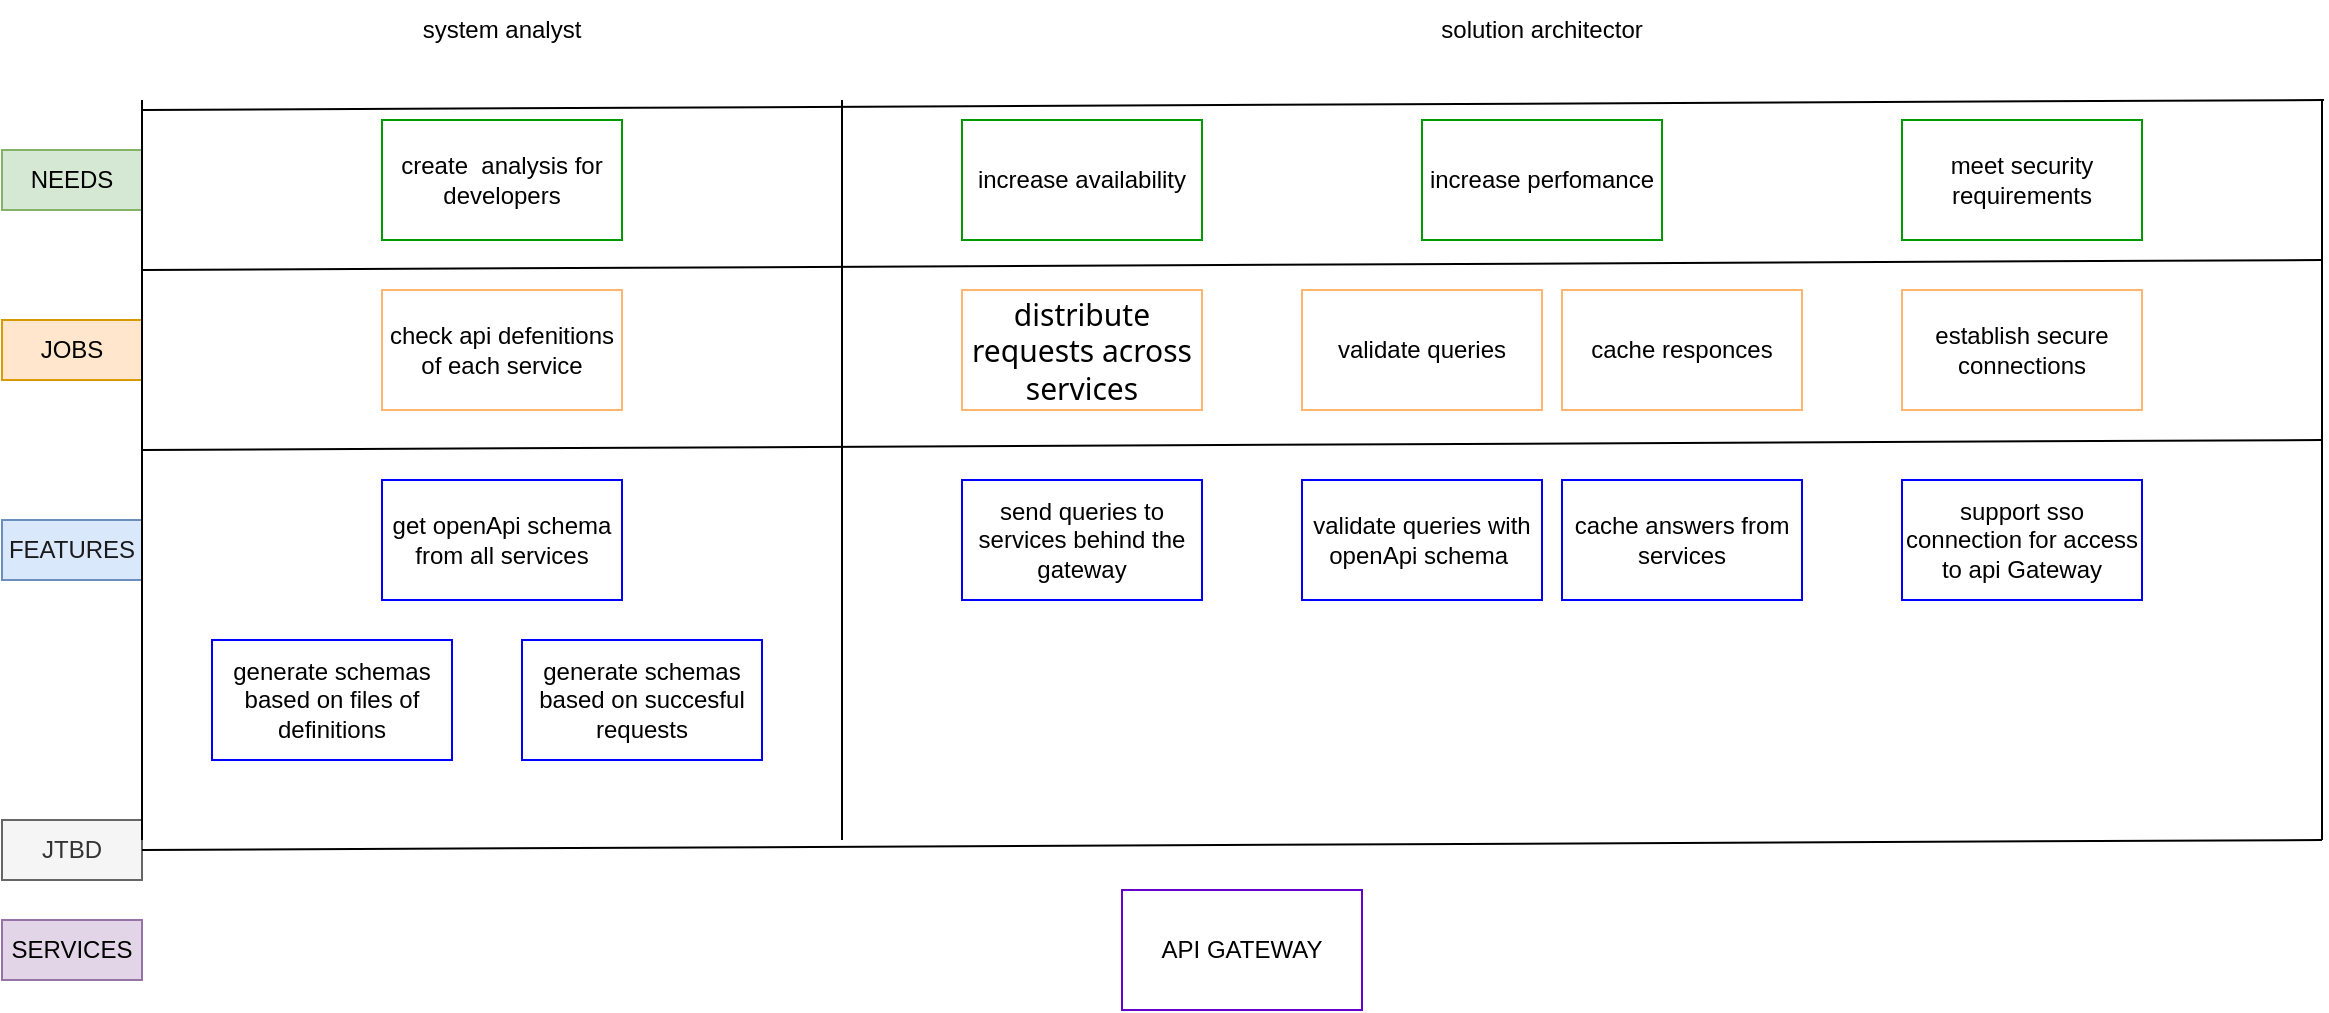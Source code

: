 <?xml version="1.0" encoding="UTF-8"?>
<mxfile version="24.8.0">
  <diagram name="Страница — 1" id="7UX350dqCTHQ7rRjySeL">
    <mxGraphModel dx="1710" dy="972" grid="1" gridSize="10" guides="1" tooltips="1" connect="1" arrows="1" fold="1" page="1" pageScale="1" pageWidth="827" pageHeight="1169" math="0" shadow="0">
      <root>
        <mxCell id="0" />
        <mxCell id="1" parent="0" />
        <mxCell id="VIZpdqTGnJSSWi0GfuC7-1" value="create&amp;nbsp; analysis for developers" style="rounded=0;whiteSpace=wrap;html=1;strokeColor=#009900;" parent="1" vertex="1">
          <mxGeometry x="270" y="140" width="120" height="60" as="geometry" />
        </mxCell>
        <mxCell id="VIZpdqTGnJSSWi0GfuC7-2" value="NEEDS" style="text;html=1;align=center;verticalAlign=middle;whiteSpace=wrap;rounded=0;fillColor=#d5e8d4;strokeColor=#82b366;" parent="1" vertex="1">
          <mxGeometry x="80" y="155" width="70" height="30" as="geometry" />
        </mxCell>
        <mxCell id="VIZpdqTGnJSSWi0GfuC7-4" value="check api defenitions of each service" style="rounded=0;whiteSpace=wrap;html=1;strokeColor=#FFB570;" parent="1" vertex="1">
          <mxGeometry x="270" y="225" width="120" height="60" as="geometry" />
        </mxCell>
        <mxCell id="VIZpdqTGnJSSWi0GfuC7-6" value="&lt;font color=&quot;#1a1a1a&quot;&gt;FEATURES&lt;/font&gt;" style="text;html=1;align=center;verticalAlign=middle;whiteSpace=wrap;rounded=0;fillColor=#dae8fc;strokeColor=#6c8ebf;" parent="1" vertex="1">
          <mxGeometry x="80" y="340" width="70" height="30" as="geometry" />
        </mxCell>
        <mxCell id="VIZpdqTGnJSSWi0GfuC7-8" value="&lt;span style=&quot;font-family: system-ui, -apple-system, &amp;quot;system-ui&amp;quot;, Roboto, &amp;quot;Apple Color Emoji&amp;quot;, &amp;quot;Helvetica Neue&amp;quot;, sans-serif; font-size: 15px; text-align: start; white-space-collapse: preserve; background-color: rgb(255, 255, 255);&quot;&gt;distribute requests across services&lt;/span&gt;" style="rounded=0;whiteSpace=wrap;html=1;strokeColor=#FFB570;" parent="1" vertex="1">
          <mxGeometry x="560" y="225" width="120" height="60" as="geometry" />
        </mxCell>
        <mxCell id="VIZpdqTGnJSSWi0GfuC7-9" value="" style="endArrow=none;html=1;rounded=0;" parent="1" edge="1">
          <mxGeometry width="50" height="50" relative="1" as="geometry">
            <mxPoint x="500" y="500" as="sourcePoint" />
            <mxPoint x="500" y="130" as="targetPoint" />
          </mxGeometry>
        </mxCell>
        <mxCell id="VIZpdqTGnJSSWi0GfuC7-10" value="JOBS" style="text;html=1;align=center;verticalAlign=middle;whiteSpace=wrap;rounded=0;fillColor=#ffe6cc;strokeColor=#d79b00;" parent="1" vertex="1">
          <mxGeometry x="80" y="240" width="70" height="30" as="geometry" />
        </mxCell>
        <mxCell id="VIZpdqTGnJSSWi0GfuC7-11" value="generate schemas based on files of definitions" style="rounded=0;whiteSpace=wrap;html=1;strokeColor=#0000FF;" parent="1" vertex="1">
          <mxGeometry x="185" y="400" width="120" height="60" as="geometry" />
        </mxCell>
        <mxCell id="VIZpdqTGnJSSWi0GfuC7-12" value="validate queries" style="rounded=0;whiteSpace=wrap;html=1;strokeColor=#FFB570;" parent="1" vertex="1">
          <mxGeometry x="730" y="225" width="120" height="60" as="geometry" />
        </mxCell>
        <mxCell id="VIZpdqTGnJSSWi0GfuC7-13" value="send queries to services behind the gateway" style="rounded=0;whiteSpace=wrap;html=1;strokeColor=#0000FF;" parent="1" vertex="1">
          <mxGeometry x="560" y="320" width="120" height="60" as="geometry" />
        </mxCell>
        <mxCell id="VIZpdqTGnJSSWi0GfuC7-14" value="cache answers from services" style="rounded=0;whiteSpace=wrap;html=1;strokeColor=#0000FF;" parent="1" vertex="1">
          <mxGeometry x="860" y="320" width="120" height="60" as="geometry" />
        </mxCell>
        <mxCell id="VIZpdqTGnJSSWi0GfuC7-15" value="support sso connection for access to api Gateway" style="rounded=0;whiteSpace=wrap;html=1;strokeColor=#0000FF;" parent="1" vertex="1">
          <mxGeometry x="1030" y="320" width="120" height="60" as="geometry" />
        </mxCell>
        <mxCell id="VIZpdqTGnJSSWi0GfuC7-18" value="JTBD" style="text;html=1;align=center;verticalAlign=middle;whiteSpace=wrap;rounded=0;fillColor=#f5f5f5;fontColor=#333333;strokeColor=#666666;" parent="1" vertex="1">
          <mxGeometry x="80" y="490" width="70" height="30" as="geometry" />
        </mxCell>
        <mxCell id="VIZpdqTGnJSSWi0GfuC7-19" value="" style="endArrow=none;html=1;rounded=0;exitX=1;exitY=0.5;exitDx=0;exitDy=0;" parent="1" source="VIZpdqTGnJSSWi0GfuC7-18" edge="1">
          <mxGeometry width="50" height="50" relative="1" as="geometry">
            <mxPoint x="570" y="490" as="sourcePoint" />
            <mxPoint x="1240" y="500" as="targetPoint" />
          </mxGeometry>
        </mxCell>
        <mxCell id="uNca7JYbayWWrSD7GeUW-1" value="get openApi schema from all services" style="rounded=0;whiteSpace=wrap;html=1;strokeColor=#0000FF;" parent="1" vertex="1">
          <mxGeometry x="270" y="320" width="120" height="60" as="geometry" />
        </mxCell>
        <mxCell id="uNca7JYbayWWrSD7GeUW-2" value="system analyst" style="text;html=1;align=center;verticalAlign=middle;whiteSpace=wrap;rounded=0;" parent="1" vertex="1">
          <mxGeometry x="265" y="80" width="130" height="30" as="geometry" />
        </mxCell>
        <mxCell id="uNca7JYbayWWrSD7GeUW-3" value="solution architector" style="text;html=1;align=center;verticalAlign=middle;whiteSpace=wrap;rounded=0;" parent="1" vertex="1">
          <mxGeometry x="785" y="80" width="130" height="30" as="geometry" />
        </mxCell>
        <mxCell id="uNca7JYbayWWrSD7GeUW-5" value="increase availability" style="rounded=0;whiteSpace=wrap;html=1;strokeColor=#009900;" parent="1" vertex="1">
          <mxGeometry x="560" y="140" width="120" height="60" as="geometry" />
        </mxCell>
        <mxCell id="uNca7JYbayWWrSD7GeUW-6" value="" style="endArrow=none;html=1;rounded=0;" parent="1" edge="1">
          <mxGeometry width="50" height="50" relative="1" as="geometry">
            <mxPoint x="1240" y="500" as="sourcePoint" />
            <mxPoint x="1240" y="130" as="targetPoint" />
          </mxGeometry>
        </mxCell>
        <mxCell id="uNca7JYbayWWrSD7GeUW-7" value="" style="endArrow=none;html=1;rounded=0;" parent="1" edge="1">
          <mxGeometry width="50" height="50" relative="1" as="geometry">
            <mxPoint x="150" y="215" as="sourcePoint" />
            <mxPoint x="1240" y="210" as="targetPoint" />
          </mxGeometry>
        </mxCell>
        <mxCell id="uNca7JYbayWWrSD7GeUW-8" value="increase perfomance" style="rounded=0;whiteSpace=wrap;html=1;strokeColor=#009900;" parent="1" vertex="1">
          <mxGeometry x="790" y="140" width="120" height="60" as="geometry" />
        </mxCell>
        <mxCell id="uNca7JYbayWWrSD7GeUW-9" value="cache responces" style="rounded=0;whiteSpace=wrap;html=1;strokeColor=#FFB570;" parent="1" vertex="1">
          <mxGeometry x="860" y="225" width="120" height="60" as="geometry" />
        </mxCell>
        <mxCell id="uNca7JYbayWWrSD7GeUW-10" value="" style="endArrow=none;html=1;rounded=0;" parent="1" edge="1">
          <mxGeometry width="50" height="50" relative="1" as="geometry">
            <mxPoint x="150" y="305" as="sourcePoint" />
            <mxPoint x="1240" y="300" as="targetPoint" />
          </mxGeometry>
        </mxCell>
        <mxCell id="uNca7JYbayWWrSD7GeUW-11" value="meet security requirements" style="rounded=0;whiteSpace=wrap;html=1;strokeColor=#009900;" parent="1" vertex="1">
          <mxGeometry x="1030" y="140" width="120" height="60" as="geometry" />
        </mxCell>
        <mxCell id="uNca7JYbayWWrSD7GeUW-12" value="validate queries with openApi schema&amp;nbsp;" style="rounded=0;whiteSpace=wrap;html=1;strokeColor=#0000FF;" parent="1" vertex="1">
          <mxGeometry x="730" y="320" width="120" height="60" as="geometry" />
        </mxCell>
        <mxCell id="uNca7JYbayWWrSD7GeUW-13" value="&lt;div&gt;establish secure connections&lt;/div&gt;" style="rounded=0;whiteSpace=wrap;html=1;strokeColor=#FFB570;" parent="1" vertex="1">
          <mxGeometry x="1030" y="225" width="120" height="60" as="geometry" />
        </mxCell>
        <mxCell id="uNca7JYbayWWrSD7GeUW-14" value="API GATEWAY" style="rounded=0;whiteSpace=wrap;html=1;strokeColor=#6600CC;" parent="1" vertex="1">
          <mxGeometry x="640" y="525" width="120" height="60" as="geometry" />
        </mxCell>
        <mxCell id="uNca7JYbayWWrSD7GeUW-15" value="SERVICES" style="text;html=1;align=center;verticalAlign=middle;whiteSpace=wrap;rounded=0;fillColor=#e1d5e7;strokeColor=#9673a6;" parent="1" vertex="1">
          <mxGeometry x="80" y="540" width="70" height="30" as="geometry" />
        </mxCell>
        <mxCell id="uNca7JYbayWWrSD7GeUW-16" value="" style="endArrow=none;html=1;rounded=0;" parent="1" edge="1">
          <mxGeometry width="50" height="50" relative="1" as="geometry">
            <mxPoint x="150" y="135" as="sourcePoint" />
            <mxPoint x="1241" y="130" as="targetPoint" />
          </mxGeometry>
        </mxCell>
        <mxCell id="uNca7JYbayWWrSD7GeUW-17" value="" style="endArrow=none;html=1;rounded=0;" parent="1" edge="1">
          <mxGeometry width="50" height="50" relative="1" as="geometry">
            <mxPoint x="150" y="500" as="sourcePoint" />
            <mxPoint x="150" y="130" as="targetPoint" />
          </mxGeometry>
        </mxCell>
        <mxCell id="5VoDhh0r-ZAXPNZjwvUC-1" value="generate schemas based on succesful requests" style="rounded=0;whiteSpace=wrap;html=1;strokeColor=#0000FF;" parent="1" vertex="1">
          <mxGeometry x="340" y="400" width="120" height="60" as="geometry" />
        </mxCell>
      </root>
    </mxGraphModel>
  </diagram>
</mxfile>
